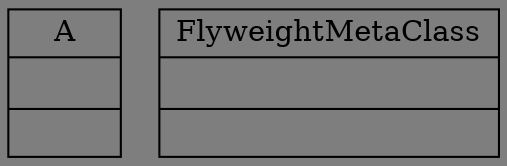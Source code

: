 digraph "classes_创建型模式-享元模式-元类.py" {
rankdir=BT
bgcolor="#7e7e7e"
charset="utf-8"
"创建型模式-享元模式-元类.A" [color="black", fontcolor="black", label=<{A|<br ALIGN="LEFT"/>|}>, shape="record", style="solid"];
"创建型模式-享元模式-元类.FlyweightMetaClass" [color="black", fontcolor="black", label=<{FlyweightMetaClass|<br ALIGN="LEFT"/>|}>, shape="record", style="solid"];
}
